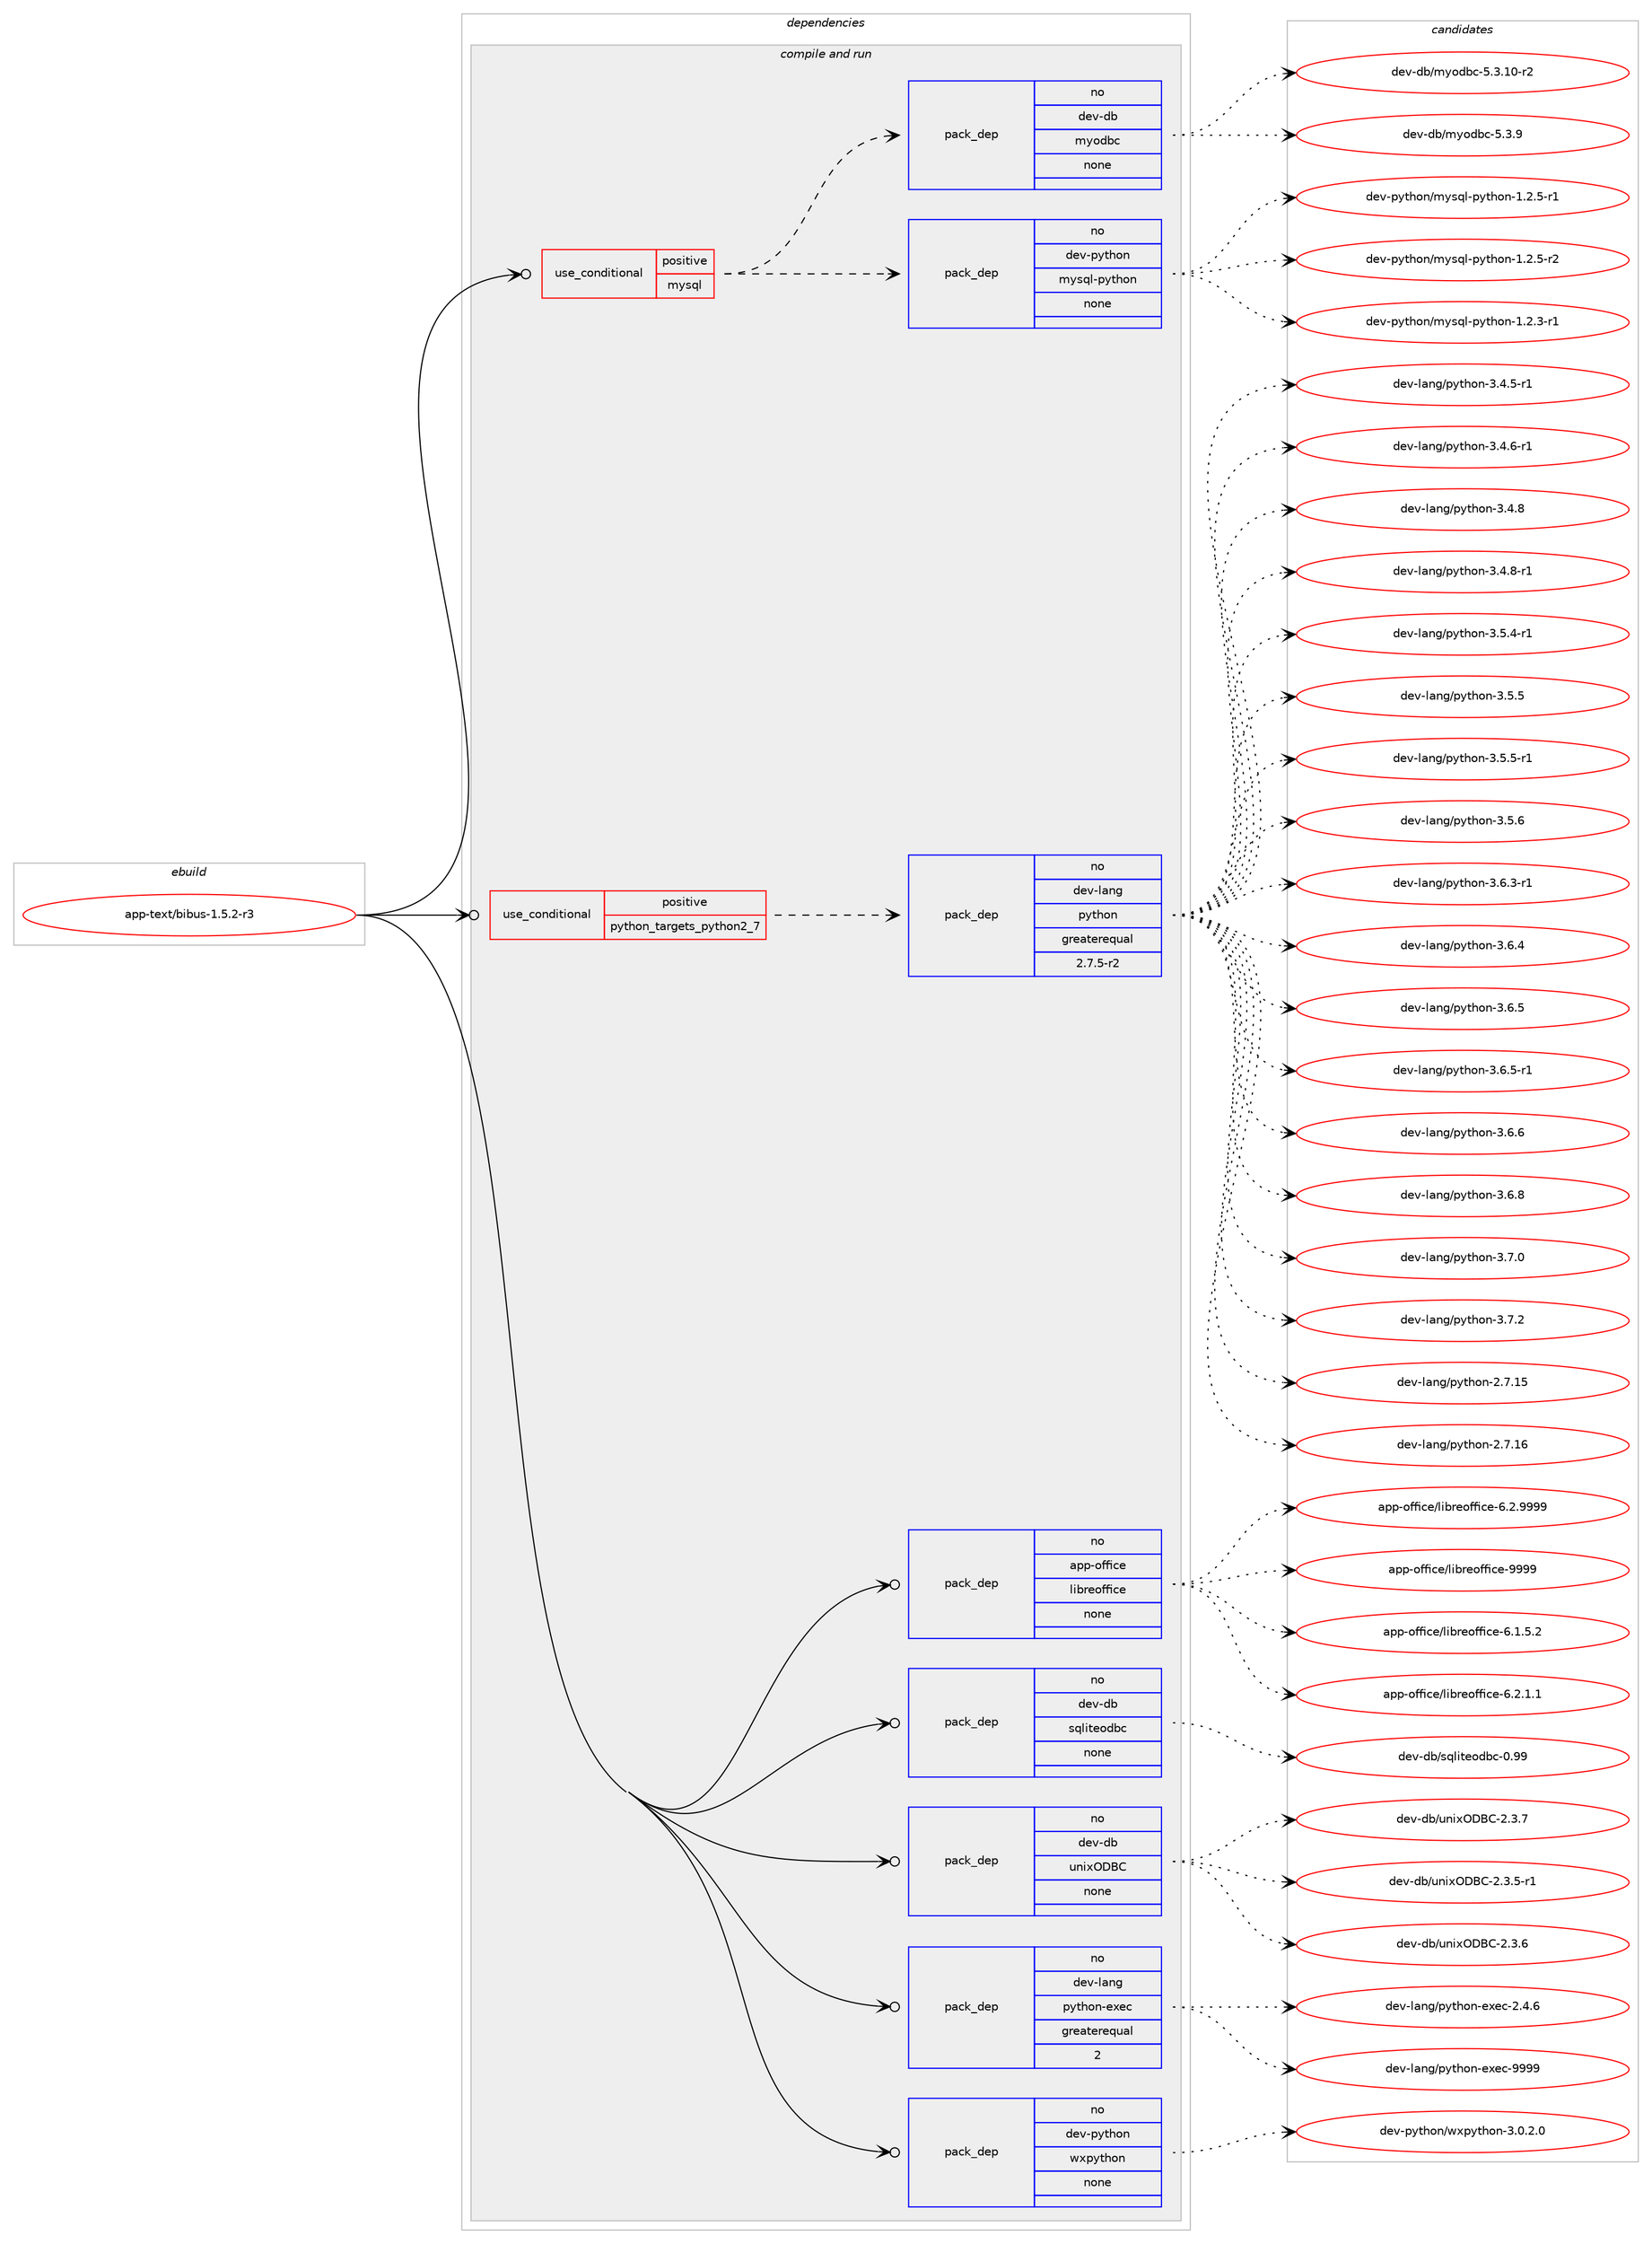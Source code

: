 digraph prolog {

# *************
# Graph options
# *************

newrank=true;
concentrate=true;
compound=true;
graph [rankdir=LR,fontname=Helvetica,fontsize=10,ranksep=1.5];#, ranksep=2.5, nodesep=0.2];
edge  [arrowhead=vee];
node  [fontname=Helvetica,fontsize=10];

# **********
# The ebuild
# **********

subgraph cluster_leftcol {
color=gray;
rank=same;
label=<<i>ebuild</i>>;
id [label="app-text/bibus-1.5.2-r3", color=red, width=4, href="../app-text/bibus-1.5.2-r3.svg"];
}

# ****************
# The dependencies
# ****************

subgraph cluster_midcol {
color=gray;
label=<<i>dependencies</i>>;
subgraph cluster_compile {
fillcolor="#eeeeee";
style=filled;
label=<<i>compile</i>>;
}
subgraph cluster_compileandrun {
fillcolor="#eeeeee";
style=filled;
label=<<i>compile and run</i>>;
subgraph cond355367 {
dependency1307953 [label=<<TABLE BORDER="0" CELLBORDER="1" CELLSPACING="0" CELLPADDING="4"><TR><TD ROWSPAN="3" CELLPADDING="10">use_conditional</TD></TR><TR><TD>positive</TD></TR><TR><TD>mysql</TD></TR></TABLE>>, shape=none, color=red];
subgraph pack932135 {
dependency1307954 [label=<<TABLE BORDER="0" CELLBORDER="1" CELLSPACING="0" CELLPADDING="4" WIDTH="220"><TR><TD ROWSPAN="6" CELLPADDING="30">pack_dep</TD></TR><TR><TD WIDTH="110">no</TD></TR><TR><TD>dev-python</TD></TR><TR><TD>mysql-python</TD></TR><TR><TD>none</TD></TR><TR><TD></TD></TR></TABLE>>, shape=none, color=blue];
}
dependency1307953:e -> dependency1307954:w [weight=20,style="dashed",arrowhead="vee"];
subgraph pack932136 {
dependency1307955 [label=<<TABLE BORDER="0" CELLBORDER="1" CELLSPACING="0" CELLPADDING="4" WIDTH="220"><TR><TD ROWSPAN="6" CELLPADDING="30">pack_dep</TD></TR><TR><TD WIDTH="110">no</TD></TR><TR><TD>dev-db</TD></TR><TR><TD>myodbc</TD></TR><TR><TD>none</TD></TR><TR><TD></TD></TR></TABLE>>, shape=none, color=blue];
}
dependency1307953:e -> dependency1307955:w [weight=20,style="dashed",arrowhead="vee"];
}
id:e -> dependency1307953:w [weight=20,style="solid",arrowhead="odotvee"];
subgraph cond355368 {
dependency1307956 [label=<<TABLE BORDER="0" CELLBORDER="1" CELLSPACING="0" CELLPADDING="4"><TR><TD ROWSPAN="3" CELLPADDING="10">use_conditional</TD></TR><TR><TD>positive</TD></TR><TR><TD>python_targets_python2_7</TD></TR></TABLE>>, shape=none, color=red];
subgraph pack932137 {
dependency1307957 [label=<<TABLE BORDER="0" CELLBORDER="1" CELLSPACING="0" CELLPADDING="4" WIDTH="220"><TR><TD ROWSPAN="6" CELLPADDING="30">pack_dep</TD></TR><TR><TD WIDTH="110">no</TD></TR><TR><TD>dev-lang</TD></TR><TR><TD>python</TD></TR><TR><TD>greaterequal</TD></TR><TR><TD>2.7.5-r2</TD></TR></TABLE>>, shape=none, color=blue];
}
dependency1307956:e -> dependency1307957:w [weight=20,style="dashed",arrowhead="vee"];
}
id:e -> dependency1307956:w [weight=20,style="solid",arrowhead="odotvee"];
subgraph pack932138 {
dependency1307958 [label=<<TABLE BORDER="0" CELLBORDER="1" CELLSPACING="0" CELLPADDING="4" WIDTH="220"><TR><TD ROWSPAN="6" CELLPADDING="30">pack_dep</TD></TR><TR><TD WIDTH="110">no</TD></TR><TR><TD>app-office</TD></TR><TR><TD>libreoffice</TD></TR><TR><TD>none</TD></TR><TR><TD></TD></TR></TABLE>>, shape=none, color=blue];
}
id:e -> dependency1307958:w [weight=20,style="solid",arrowhead="odotvee"];
subgraph pack932139 {
dependency1307959 [label=<<TABLE BORDER="0" CELLBORDER="1" CELLSPACING="0" CELLPADDING="4" WIDTH="220"><TR><TD ROWSPAN="6" CELLPADDING="30">pack_dep</TD></TR><TR><TD WIDTH="110">no</TD></TR><TR><TD>dev-db</TD></TR><TR><TD>sqliteodbc</TD></TR><TR><TD>none</TD></TR><TR><TD></TD></TR></TABLE>>, shape=none, color=blue];
}
id:e -> dependency1307959:w [weight=20,style="solid",arrowhead="odotvee"];
subgraph pack932140 {
dependency1307960 [label=<<TABLE BORDER="0" CELLBORDER="1" CELLSPACING="0" CELLPADDING="4" WIDTH="220"><TR><TD ROWSPAN="6" CELLPADDING="30">pack_dep</TD></TR><TR><TD WIDTH="110">no</TD></TR><TR><TD>dev-db</TD></TR><TR><TD>unixODBC</TD></TR><TR><TD>none</TD></TR><TR><TD></TD></TR></TABLE>>, shape=none, color=blue];
}
id:e -> dependency1307960:w [weight=20,style="solid",arrowhead="odotvee"];
subgraph pack932141 {
dependency1307961 [label=<<TABLE BORDER="0" CELLBORDER="1" CELLSPACING="0" CELLPADDING="4" WIDTH="220"><TR><TD ROWSPAN="6" CELLPADDING="30">pack_dep</TD></TR><TR><TD WIDTH="110">no</TD></TR><TR><TD>dev-lang</TD></TR><TR><TD>python-exec</TD></TR><TR><TD>greaterequal</TD></TR><TR><TD>2</TD></TR></TABLE>>, shape=none, color=blue];
}
id:e -> dependency1307961:w [weight=20,style="solid",arrowhead="odotvee"];
subgraph pack932142 {
dependency1307962 [label=<<TABLE BORDER="0" CELLBORDER="1" CELLSPACING="0" CELLPADDING="4" WIDTH="220"><TR><TD ROWSPAN="6" CELLPADDING="30">pack_dep</TD></TR><TR><TD WIDTH="110">no</TD></TR><TR><TD>dev-python</TD></TR><TR><TD>wxpython</TD></TR><TR><TD>none</TD></TR><TR><TD></TD></TR></TABLE>>, shape=none, color=blue];
}
id:e -> dependency1307962:w [weight=20,style="solid",arrowhead="odotvee"];
}
subgraph cluster_run {
fillcolor="#eeeeee";
style=filled;
label=<<i>run</i>>;
}
}

# **************
# The candidates
# **************

subgraph cluster_choices {
rank=same;
color=gray;
label=<<i>candidates</i>>;

subgraph choice932135 {
color=black;
nodesep=1;
choice1001011184511212111610411111047109121115113108451121211161041111104549465046514511449 [label="dev-python/mysql-python-1.2.3-r1", color=red, width=4,href="../dev-python/mysql-python-1.2.3-r1.svg"];
choice1001011184511212111610411111047109121115113108451121211161041111104549465046534511449 [label="dev-python/mysql-python-1.2.5-r1", color=red, width=4,href="../dev-python/mysql-python-1.2.5-r1.svg"];
choice1001011184511212111610411111047109121115113108451121211161041111104549465046534511450 [label="dev-python/mysql-python-1.2.5-r2", color=red, width=4,href="../dev-python/mysql-python-1.2.5-r2.svg"];
dependency1307954:e -> choice1001011184511212111610411111047109121115113108451121211161041111104549465046514511449:w [style=dotted,weight="100"];
dependency1307954:e -> choice1001011184511212111610411111047109121115113108451121211161041111104549465046534511449:w [style=dotted,weight="100"];
dependency1307954:e -> choice1001011184511212111610411111047109121115113108451121211161041111104549465046534511450:w [style=dotted,weight="100"];
}
subgraph choice932136 {
color=black;
nodesep=1;
choice1001011184510098471091211111009899455346514649484511450 [label="dev-db/myodbc-5.3.10-r2", color=red, width=4,href="../dev-db/myodbc-5.3.10-r2.svg"];
choice1001011184510098471091211111009899455346514657 [label="dev-db/myodbc-5.3.9", color=red, width=4,href="../dev-db/myodbc-5.3.9.svg"];
dependency1307955:e -> choice1001011184510098471091211111009899455346514649484511450:w [style=dotted,weight="100"];
dependency1307955:e -> choice1001011184510098471091211111009899455346514657:w [style=dotted,weight="100"];
}
subgraph choice932137 {
color=black;
nodesep=1;
choice10010111845108971101034711212111610411111045504655464953 [label="dev-lang/python-2.7.15", color=red, width=4,href="../dev-lang/python-2.7.15.svg"];
choice10010111845108971101034711212111610411111045504655464954 [label="dev-lang/python-2.7.16", color=red, width=4,href="../dev-lang/python-2.7.16.svg"];
choice1001011184510897110103471121211161041111104551465246534511449 [label="dev-lang/python-3.4.5-r1", color=red, width=4,href="../dev-lang/python-3.4.5-r1.svg"];
choice1001011184510897110103471121211161041111104551465246544511449 [label="dev-lang/python-3.4.6-r1", color=red, width=4,href="../dev-lang/python-3.4.6-r1.svg"];
choice100101118451089711010347112121116104111110455146524656 [label="dev-lang/python-3.4.8", color=red, width=4,href="../dev-lang/python-3.4.8.svg"];
choice1001011184510897110103471121211161041111104551465246564511449 [label="dev-lang/python-3.4.8-r1", color=red, width=4,href="../dev-lang/python-3.4.8-r1.svg"];
choice1001011184510897110103471121211161041111104551465346524511449 [label="dev-lang/python-3.5.4-r1", color=red, width=4,href="../dev-lang/python-3.5.4-r1.svg"];
choice100101118451089711010347112121116104111110455146534653 [label="dev-lang/python-3.5.5", color=red, width=4,href="../dev-lang/python-3.5.5.svg"];
choice1001011184510897110103471121211161041111104551465346534511449 [label="dev-lang/python-3.5.5-r1", color=red, width=4,href="../dev-lang/python-3.5.5-r1.svg"];
choice100101118451089711010347112121116104111110455146534654 [label="dev-lang/python-3.5.6", color=red, width=4,href="../dev-lang/python-3.5.6.svg"];
choice1001011184510897110103471121211161041111104551465446514511449 [label="dev-lang/python-3.6.3-r1", color=red, width=4,href="../dev-lang/python-3.6.3-r1.svg"];
choice100101118451089711010347112121116104111110455146544652 [label="dev-lang/python-3.6.4", color=red, width=4,href="../dev-lang/python-3.6.4.svg"];
choice100101118451089711010347112121116104111110455146544653 [label="dev-lang/python-3.6.5", color=red, width=4,href="../dev-lang/python-3.6.5.svg"];
choice1001011184510897110103471121211161041111104551465446534511449 [label="dev-lang/python-3.6.5-r1", color=red, width=4,href="../dev-lang/python-3.6.5-r1.svg"];
choice100101118451089711010347112121116104111110455146544654 [label="dev-lang/python-3.6.6", color=red, width=4,href="../dev-lang/python-3.6.6.svg"];
choice100101118451089711010347112121116104111110455146544656 [label="dev-lang/python-3.6.8", color=red, width=4,href="../dev-lang/python-3.6.8.svg"];
choice100101118451089711010347112121116104111110455146554648 [label="dev-lang/python-3.7.0", color=red, width=4,href="../dev-lang/python-3.7.0.svg"];
choice100101118451089711010347112121116104111110455146554650 [label="dev-lang/python-3.7.2", color=red, width=4,href="../dev-lang/python-3.7.2.svg"];
dependency1307957:e -> choice10010111845108971101034711212111610411111045504655464953:w [style=dotted,weight="100"];
dependency1307957:e -> choice10010111845108971101034711212111610411111045504655464954:w [style=dotted,weight="100"];
dependency1307957:e -> choice1001011184510897110103471121211161041111104551465246534511449:w [style=dotted,weight="100"];
dependency1307957:e -> choice1001011184510897110103471121211161041111104551465246544511449:w [style=dotted,weight="100"];
dependency1307957:e -> choice100101118451089711010347112121116104111110455146524656:w [style=dotted,weight="100"];
dependency1307957:e -> choice1001011184510897110103471121211161041111104551465246564511449:w [style=dotted,weight="100"];
dependency1307957:e -> choice1001011184510897110103471121211161041111104551465346524511449:w [style=dotted,weight="100"];
dependency1307957:e -> choice100101118451089711010347112121116104111110455146534653:w [style=dotted,weight="100"];
dependency1307957:e -> choice1001011184510897110103471121211161041111104551465346534511449:w [style=dotted,weight="100"];
dependency1307957:e -> choice100101118451089711010347112121116104111110455146534654:w [style=dotted,weight="100"];
dependency1307957:e -> choice1001011184510897110103471121211161041111104551465446514511449:w [style=dotted,weight="100"];
dependency1307957:e -> choice100101118451089711010347112121116104111110455146544652:w [style=dotted,weight="100"];
dependency1307957:e -> choice100101118451089711010347112121116104111110455146544653:w [style=dotted,weight="100"];
dependency1307957:e -> choice1001011184510897110103471121211161041111104551465446534511449:w [style=dotted,weight="100"];
dependency1307957:e -> choice100101118451089711010347112121116104111110455146544654:w [style=dotted,weight="100"];
dependency1307957:e -> choice100101118451089711010347112121116104111110455146544656:w [style=dotted,weight="100"];
dependency1307957:e -> choice100101118451089711010347112121116104111110455146554648:w [style=dotted,weight="100"];
dependency1307957:e -> choice100101118451089711010347112121116104111110455146554650:w [style=dotted,weight="100"];
}
subgraph choice932138 {
color=black;
nodesep=1;
choice9711211245111102102105991014710810598114101111102102105991014554464946534650 [label="app-office/libreoffice-6.1.5.2", color=red, width=4,href="../app-office/libreoffice-6.1.5.2.svg"];
choice9711211245111102102105991014710810598114101111102102105991014554465046494649 [label="app-office/libreoffice-6.2.1.1", color=red, width=4,href="../app-office/libreoffice-6.2.1.1.svg"];
choice971121124511110210210599101471081059811410111110210210599101455446504657575757 [label="app-office/libreoffice-6.2.9999", color=red, width=4,href="../app-office/libreoffice-6.2.9999.svg"];
choice9711211245111102102105991014710810598114101111102102105991014557575757 [label="app-office/libreoffice-9999", color=red, width=4,href="../app-office/libreoffice-9999.svg"];
dependency1307958:e -> choice9711211245111102102105991014710810598114101111102102105991014554464946534650:w [style=dotted,weight="100"];
dependency1307958:e -> choice9711211245111102102105991014710810598114101111102102105991014554465046494649:w [style=dotted,weight="100"];
dependency1307958:e -> choice971121124511110210210599101471081059811410111110210210599101455446504657575757:w [style=dotted,weight="100"];
dependency1307958:e -> choice9711211245111102102105991014710810598114101111102102105991014557575757:w [style=dotted,weight="100"];
}
subgraph choice932139 {
color=black;
nodesep=1;
choice10010111845100984711511310810511610111110098994548465757 [label="dev-db/sqliteodbc-0.99", color=red, width=4,href="../dev-db/sqliteodbc-0.99.svg"];
dependency1307959:e -> choice10010111845100984711511310810511610111110098994548465757:w [style=dotted,weight="100"];
}
subgraph choice932140 {
color=black;
nodesep=1;
choice100101118451009847117110105120796866674550465146534511449 [label="dev-db/unixODBC-2.3.5-r1", color=red, width=4,href="../dev-db/unixODBC-2.3.5-r1.svg"];
choice10010111845100984711711010512079686667455046514654 [label="dev-db/unixODBC-2.3.6", color=red, width=4,href="../dev-db/unixODBC-2.3.6.svg"];
choice10010111845100984711711010512079686667455046514655 [label="dev-db/unixODBC-2.3.7", color=red, width=4,href="../dev-db/unixODBC-2.3.7.svg"];
dependency1307960:e -> choice100101118451009847117110105120796866674550465146534511449:w [style=dotted,weight="100"];
dependency1307960:e -> choice10010111845100984711711010512079686667455046514654:w [style=dotted,weight="100"];
dependency1307960:e -> choice10010111845100984711711010512079686667455046514655:w [style=dotted,weight="100"];
}
subgraph choice932141 {
color=black;
nodesep=1;
choice1001011184510897110103471121211161041111104510112010199455046524654 [label="dev-lang/python-exec-2.4.6", color=red, width=4,href="../dev-lang/python-exec-2.4.6.svg"];
choice10010111845108971101034711212111610411111045101120101994557575757 [label="dev-lang/python-exec-9999", color=red, width=4,href="../dev-lang/python-exec-9999.svg"];
dependency1307961:e -> choice1001011184510897110103471121211161041111104510112010199455046524654:w [style=dotted,weight="100"];
dependency1307961:e -> choice10010111845108971101034711212111610411111045101120101994557575757:w [style=dotted,weight="100"];
}
subgraph choice932142 {
color=black;
nodesep=1;
choice10010111845112121116104111110471191201121211161041111104551464846504648 [label="dev-python/wxpython-3.0.2.0", color=red, width=4,href="../dev-python/wxpython-3.0.2.0.svg"];
dependency1307962:e -> choice10010111845112121116104111110471191201121211161041111104551464846504648:w [style=dotted,weight="100"];
}
}

}
